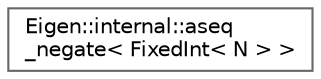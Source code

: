 digraph "Graphical Class Hierarchy"
{
 // LATEX_PDF_SIZE
  bgcolor="transparent";
  edge [fontname=Helvetica,fontsize=10,labelfontname=Helvetica,labelfontsize=10];
  node [fontname=Helvetica,fontsize=10,shape=box,height=0.2,width=0.4];
  rankdir="LR";
  Node0 [id="Node000000",label="Eigen::internal::aseq\l_negate\< FixedInt\< N \> \>",height=0.2,width=0.4,color="grey40", fillcolor="white", style="filled",URL="$structEigen_1_1internal_1_1aseq__negate_3_01FixedInt_3_01N_01_4_01_4.html",tooltip=" "];
}
